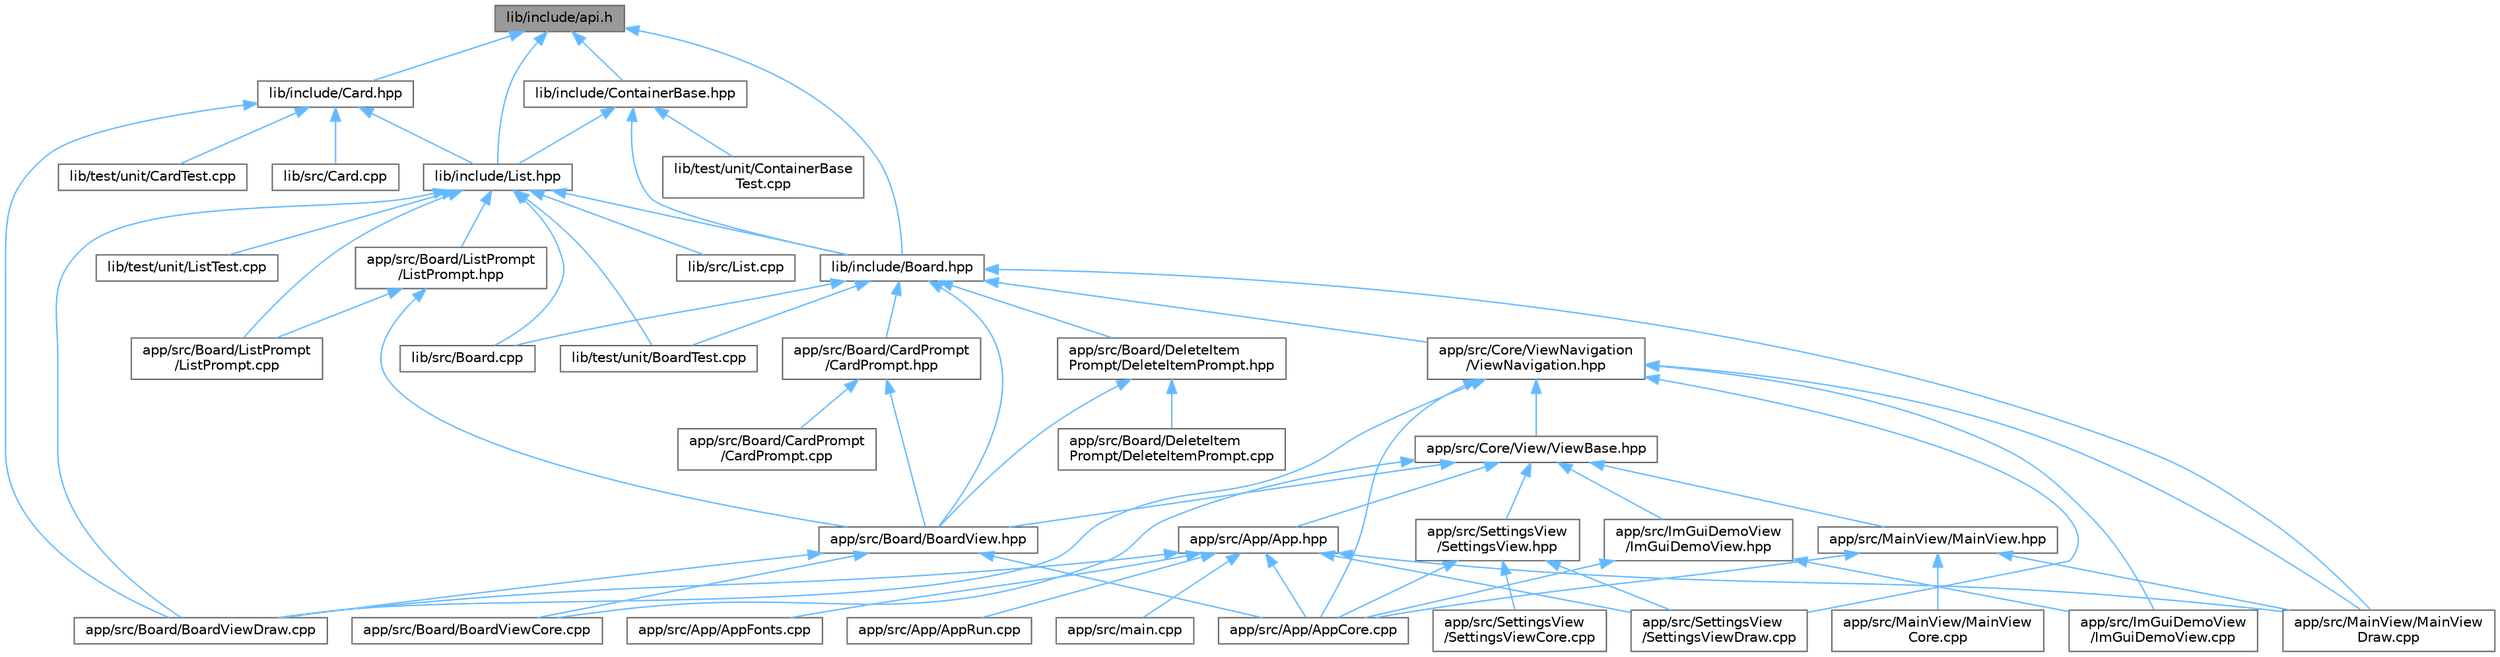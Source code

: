 digraph "lib/include/api.h"
{
 // LATEX_PDF_SIZE
  bgcolor="transparent";
  edge [fontname=Helvetica,fontsize=10,labelfontname=Helvetica,labelfontsize=10];
  node [fontname=Helvetica,fontsize=10,shape=box,height=0.2,width=0.4];
  Node1 [id="Node000001",label="lib/include/api.h",height=0.2,width=0.4,color="gray40", fillcolor="grey60", style="filled", fontcolor="black",tooltip=" "];
  Node1 -> Node2 [id="edge1_Node000001_Node000002",dir="back",color="steelblue1",style="solid",tooltip=" "];
  Node2 [id="Node000002",label="lib/include/Board.hpp",height=0.2,width=0.4,color="grey40", fillcolor="white", style="filled",URL="$Board_8hpp.html",tooltip=" "];
  Node2 -> Node3 [id="edge2_Node000002_Node000003",dir="back",color="steelblue1",style="solid",tooltip=" "];
  Node3 [id="Node000003",label="app/src/Board/BoardView.hpp",height=0.2,width=0.4,color="grey40", fillcolor="white", style="filled",URL="$BoardView_8hpp.html",tooltip=" "];
  Node3 -> Node4 [id="edge3_Node000003_Node000004",dir="back",color="steelblue1",style="solid",tooltip=" "];
  Node4 [id="Node000004",label="app/src/App/AppCore.cpp",height=0.2,width=0.4,color="grey40", fillcolor="white", style="filled",URL="$AppCore_8cpp.html",tooltip=" "];
  Node3 -> Node5 [id="edge4_Node000003_Node000005",dir="back",color="steelblue1",style="solid",tooltip=" "];
  Node5 [id="Node000005",label="app/src/Board/BoardViewCore.cpp",height=0.2,width=0.4,color="grey40", fillcolor="white", style="filled",URL="$BoardViewCore_8cpp.html",tooltip=" "];
  Node3 -> Node6 [id="edge5_Node000003_Node000006",dir="back",color="steelblue1",style="solid",tooltip=" "];
  Node6 [id="Node000006",label="app/src/Board/BoardViewDraw.cpp",height=0.2,width=0.4,color="grey40", fillcolor="white", style="filled",URL="$BoardViewDraw_8cpp.html",tooltip=" "];
  Node2 -> Node7 [id="edge6_Node000002_Node000007",dir="back",color="steelblue1",style="solid",tooltip=" "];
  Node7 [id="Node000007",label="app/src/Board/CardPrompt\l/CardPrompt.hpp",height=0.2,width=0.4,color="grey40", fillcolor="white", style="filled",URL="$CardPrompt_8hpp.html",tooltip=" "];
  Node7 -> Node3 [id="edge7_Node000007_Node000003",dir="back",color="steelblue1",style="solid",tooltip=" "];
  Node7 -> Node8 [id="edge8_Node000007_Node000008",dir="back",color="steelblue1",style="solid",tooltip=" "];
  Node8 [id="Node000008",label="app/src/Board/CardPrompt\l/CardPrompt.cpp",height=0.2,width=0.4,color="grey40", fillcolor="white", style="filled",URL="$CardPrompt_8cpp.html",tooltip=" "];
  Node2 -> Node9 [id="edge9_Node000002_Node000009",dir="back",color="steelblue1",style="solid",tooltip=" "];
  Node9 [id="Node000009",label="app/src/Board/DeleteItem\lPrompt/DeleteItemPrompt.hpp",height=0.2,width=0.4,color="grey40", fillcolor="white", style="filled",URL="$DeleteItemPrompt_8hpp.html",tooltip=" "];
  Node9 -> Node3 [id="edge10_Node000009_Node000003",dir="back",color="steelblue1",style="solid",tooltip=" "];
  Node9 -> Node10 [id="edge11_Node000009_Node000010",dir="back",color="steelblue1",style="solid",tooltip=" "];
  Node10 [id="Node000010",label="app/src/Board/DeleteItem\lPrompt/DeleteItemPrompt.cpp",height=0.2,width=0.4,color="grey40", fillcolor="white", style="filled",URL="$DeleteItemPrompt_8cpp.html",tooltip=" "];
  Node2 -> Node11 [id="edge12_Node000002_Node000011",dir="back",color="steelblue1",style="solid",tooltip=" "];
  Node11 [id="Node000011",label="app/src/Core/ViewNavigation\l/ViewNavigation.hpp",height=0.2,width=0.4,color="grey40", fillcolor="white", style="filled",URL="$ViewNavigation_8hpp.html",tooltip=" "];
  Node11 -> Node4 [id="edge13_Node000011_Node000004",dir="back",color="steelblue1",style="solid",tooltip=" "];
  Node11 -> Node6 [id="edge14_Node000011_Node000006",dir="back",color="steelblue1",style="solid",tooltip=" "];
  Node11 -> Node12 [id="edge15_Node000011_Node000012",dir="back",color="steelblue1",style="solid",tooltip=" "];
  Node12 [id="Node000012",label="app/src/Core/View/ViewBase.hpp",height=0.2,width=0.4,color="grey40", fillcolor="white", style="filled",URL="$ViewBase_8hpp.html",tooltip=" "];
  Node12 -> Node13 [id="edge16_Node000012_Node000013",dir="back",color="steelblue1",style="solid",tooltip=" "];
  Node13 [id="Node000013",label="app/src/App/App.hpp",height=0.2,width=0.4,color="grey40", fillcolor="white", style="filled",URL="$App_8hpp.html",tooltip=" "];
  Node13 -> Node4 [id="edge17_Node000013_Node000004",dir="back",color="steelblue1",style="solid",tooltip=" "];
  Node13 -> Node14 [id="edge18_Node000013_Node000014",dir="back",color="steelblue1",style="solid",tooltip=" "];
  Node14 [id="Node000014",label="app/src/App/AppFonts.cpp",height=0.2,width=0.4,color="grey40", fillcolor="white", style="filled",URL="$AppFonts_8cpp.html",tooltip=" "];
  Node13 -> Node15 [id="edge19_Node000013_Node000015",dir="back",color="steelblue1",style="solid",tooltip=" "];
  Node15 [id="Node000015",label="app/src/App/AppRun.cpp",height=0.2,width=0.4,color="grey40", fillcolor="white", style="filled",URL="$AppRun_8cpp.html",tooltip=" "];
  Node13 -> Node6 [id="edge20_Node000013_Node000006",dir="back",color="steelblue1",style="solid",tooltip=" "];
  Node13 -> Node16 [id="edge21_Node000013_Node000016",dir="back",color="steelblue1",style="solid",tooltip=" "];
  Node16 [id="Node000016",label="app/src/MainView/MainView\lDraw.cpp",height=0.2,width=0.4,color="grey40", fillcolor="white", style="filled",URL="$MainViewDraw_8cpp.html",tooltip=" "];
  Node13 -> Node17 [id="edge22_Node000013_Node000017",dir="back",color="steelblue1",style="solid",tooltip=" "];
  Node17 [id="Node000017",label="app/src/SettingsView\l/SettingsViewDraw.cpp",height=0.2,width=0.4,color="grey40", fillcolor="white", style="filled",URL="$SettingsViewDraw_8cpp.html",tooltip=" "];
  Node13 -> Node18 [id="edge23_Node000013_Node000018",dir="back",color="steelblue1",style="solid",tooltip=" "];
  Node18 [id="Node000018",label="app/src/main.cpp",height=0.2,width=0.4,color="grey40", fillcolor="white", style="filled",URL="$main_8cpp.html",tooltip=" "];
  Node12 -> Node3 [id="edge24_Node000012_Node000003",dir="back",color="steelblue1",style="solid",tooltip=" "];
  Node12 -> Node5 [id="edge25_Node000012_Node000005",dir="back",color="steelblue1",style="solid",tooltip=" "];
  Node12 -> Node19 [id="edge26_Node000012_Node000019",dir="back",color="steelblue1",style="solid",tooltip=" "];
  Node19 [id="Node000019",label="app/src/ImGuiDemoView\l/ImGuiDemoView.hpp",height=0.2,width=0.4,color="grey40", fillcolor="white", style="filled",URL="$ImGuiDemoView_8hpp.html",tooltip=" "];
  Node19 -> Node4 [id="edge27_Node000019_Node000004",dir="back",color="steelblue1",style="solid",tooltip=" "];
  Node19 -> Node20 [id="edge28_Node000019_Node000020",dir="back",color="steelblue1",style="solid",tooltip=" "];
  Node20 [id="Node000020",label="app/src/ImGuiDemoView\l/ImGuiDemoView.cpp",height=0.2,width=0.4,color="grey40", fillcolor="white", style="filled",URL="$ImGuiDemoView_8cpp.html",tooltip=" "];
  Node12 -> Node21 [id="edge29_Node000012_Node000021",dir="back",color="steelblue1",style="solid",tooltip=" "];
  Node21 [id="Node000021",label="app/src/MainView/MainView.hpp",height=0.2,width=0.4,color="grey40", fillcolor="white", style="filled",URL="$MainView_8hpp.html",tooltip=" "];
  Node21 -> Node4 [id="edge30_Node000021_Node000004",dir="back",color="steelblue1",style="solid",tooltip=" "];
  Node21 -> Node22 [id="edge31_Node000021_Node000022",dir="back",color="steelblue1",style="solid",tooltip=" "];
  Node22 [id="Node000022",label="app/src/MainView/MainView\lCore.cpp",height=0.2,width=0.4,color="grey40", fillcolor="white", style="filled",URL="$MainViewCore_8cpp.html",tooltip=" "];
  Node21 -> Node16 [id="edge32_Node000021_Node000016",dir="back",color="steelblue1",style="solid",tooltip=" "];
  Node12 -> Node23 [id="edge33_Node000012_Node000023",dir="back",color="steelblue1",style="solid",tooltip=" "];
  Node23 [id="Node000023",label="app/src/SettingsView\l/SettingsView.hpp",height=0.2,width=0.4,color="grey40", fillcolor="white", style="filled",URL="$SettingsView_8hpp.html",tooltip=" "];
  Node23 -> Node4 [id="edge34_Node000023_Node000004",dir="back",color="steelblue1",style="solid",tooltip=" "];
  Node23 -> Node24 [id="edge35_Node000023_Node000024",dir="back",color="steelblue1",style="solid",tooltip=" "];
  Node24 [id="Node000024",label="app/src/SettingsView\l/SettingsViewCore.cpp",height=0.2,width=0.4,color="grey40", fillcolor="white", style="filled",URL="$SettingsViewCore_8cpp.html",tooltip=" "];
  Node23 -> Node17 [id="edge36_Node000023_Node000017",dir="back",color="steelblue1",style="solid",tooltip=" "];
  Node11 -> Node20 [id="edge37_Node000011_Node000020",dir="back",color="steelblue1",style="solid",tooltip=" "];
  Node11 -> Node16 [id="edge38_Node000011_Node000016",dir="back",color="steelblue1",style="solid",tooltip=" "];
  Node11 -> Node17 [id="edge39_Node000011_Node000017",dir="back",color="steelblue1",style="solid",tooltip=" "];
  Node2 -> Node16 [id="edge40_Node000002_Node000016",dir="back",color="steelblue1",style="solid",tooltip=" "];
  Node2 -> Node25 [id="edge41_Node000002_Node000025",dir="back",color="steelblue1",style="solid",tooltip=" "];
  Node25 [id="Node000025",label="lib/src/Board.cpp",height=0.2,width=0.4,color="grey40", fillcolor="white", style="filled",URL="$Board_8cpp.html",tooltip=" "];
  Node2 -> Node26 [id="edge42_Node000002_Node000026",dir="back",color="steelblue1",style="solid",tooltip=" "];
  Node26 [id="Node000026",label="lib/test/unit/BoardTest.cpp",height=0.2,width=0.4,color="grey40", fillcolor="white", style="filled",URL="$BoardTest_8cpp.html",tooltip=" "];
  Node1 -> Node27 [id="edge43_Node000001_Node000027",dir="back",color="steelblue1",style="solid",tooltip=" "];
  Node27 [id="Node000027",label="lib/include/Card.hpp",height=0.2,width=0.4,color="grey40", fillcolor="white", style="filled",URL="$Card_8hpp.html",tooltip=" "];
  Node27 -> Node6 [id="edge44_Node000027_Node000006",dir="back",color="steelblue1",style="solid",tooltip=" "];
  Node27 -> Node28 [id="edge45_Node000027_Node000028",dir="back",color="steelblue1",style="solid",tooltip=" "];
  Node28 [id="Node000028",label="lib/include/List.hpp",height=0.2,width=0.4,color="grey40", fillcolor="white", style="filled",URL="$List_8hpp.html",tooltip=" "];
  Node28 -> Node6 [id="edge46_Node000028_Node000006",dir="back",color="steelblue1",style="solid",tooltip=" "];
  Node28 -> Node29 [id="edge47_Node000028_Node000029",dir="back",color="steelblue1",style="solid",tooltip=" "];
  Node29 [id="Node000029",label="app/src/Board/ListPrompt\l/ListPrompt.cpp",height=0.2,width=0.4,color="grey40", fillcolor="white", style="filled",URL="$ListPrompt_8cpp.html",tooltip=" "];
  Node28 -> Node30 [id="edge48_Node000028_Node000030",dir="back",color="steelblue1",style="solid",tooltip=" "];
  Node30 [id="Node000030",label="app/src/Board/ListPrompt\l/ListPrompt.hpp",height=0.2,width=0.4,color="grey40", fillcolor="white", style="filled",URL="$ListPrompt_8hpp.html",tooltip=" "];
  Node30 -> Node3 [id="edge49_Node000030_Node000003",dir="back",color="steelblue1",style="solid",tooltip=" "];
  Node30 -> Node29 [id="edge50_Node000030_Node000029",dir="back",color="steelblue1",style="solid",tooltip=" "];
  Node28 -> Node2 [id="edge51_Node000028_Node000002",dir="back",color="steelblue1",style="solid",tooltip=" "];
  Node28 -> Node25 [id="edge52_Node000028_Node000025",dir="back",color="steelblue1",style="solid",tooltip=" "];
  Node28 -> Node31 [id="edge53_Node000028_Node000031",dir="back",color="steelblue1",style="solid",tooltip=" "];
  Node31 [id="Node000031",label="lib/src/List.cpp",height=0.2,width=0.4,color="grey40", fillcolor="white", style="filled",URL="$List_8cpp.html",tooltip=" "];
  Node28 -> Node26 [id="edge54_Node000028_Node000026",dir="back",color="steelblue1",style="solid",tooltip=" "];
  Node28 -> Node32 [id="edge55_Node000028_Node000032",dir="back",color="steelblue1",style="solid",tooltip=" "];
  Node32 [id="Node000032",label="lib/test/unit/ListTest.cpp",height=0.2,width=0.4,color="grey40", fillcolor="white", style="filled",URL="$ListTest_8cpp.html",tooltip=" "];
  Node27 -> Node33 [id="edge56_Node000027_Node000033",dir="back",color="steelblue1",style="solid",tooltip=" "];
  Node33 [id="Node000033",label="lib/src/Card.cpp",height=0.2,width=0.4,color="grey40", fillcolor="white", style="filled",URL="$Card_8cpp.html",tooltip=" "];
  Node27 -> Node34 [id="edge57_Node000027_Node000034",dir="back",color="steelblue1",style="solid",tooltip=" "];
  Node34 [id="Node000034",label="lib/test/unit/CardTest.cpp",height=0.2,width=0.4,color="grey40", fillcolor="white", style="filled",URL="$CardTest_8cpp.html",tooltip=" "];
  Node1 -> Node35 [id="edge58_Node000001_Node000035",dir="back",color="steelblue1",style="solid",tooltip=" "];
  Node35 [id="Node000035",label="lib/include/ContainerBase.hpp",height=0.2,width=0.4,color="grey40", fillcolor="white", style="filled",URL="$ContainerBase_8hpp.html",tooltip=" "];
  Node35 -> Node2 [id="edge59_Node000035_Node000002",dir="back",color="steelblue1",style="solid",tooltip=" "];
  Node35 -> Node28 [id="edge60_Node000035_Node000028",dir="back",color="steelblue1",style="solid",tooltip=" "];
  Node35 -> Node36 [id="edge61_Node000035_Node000036",dir="back",color="steelblue1",style="solid",tooltip=" "];
  Node36 [id="Node000036",label="lib/test/unit/ContainerBase\lTest.cpp",height=0.2,width=0.4,color="grey40", fillcolor="white", style="filled",URL="$ContainerBaseTest_8cpp.html",tooltip=" "];
  Node1 -> Node28 [id="edge62_Node000001_Node000028",dir="back",color="steelblue1",style="solid",tooltip=" "];
}
